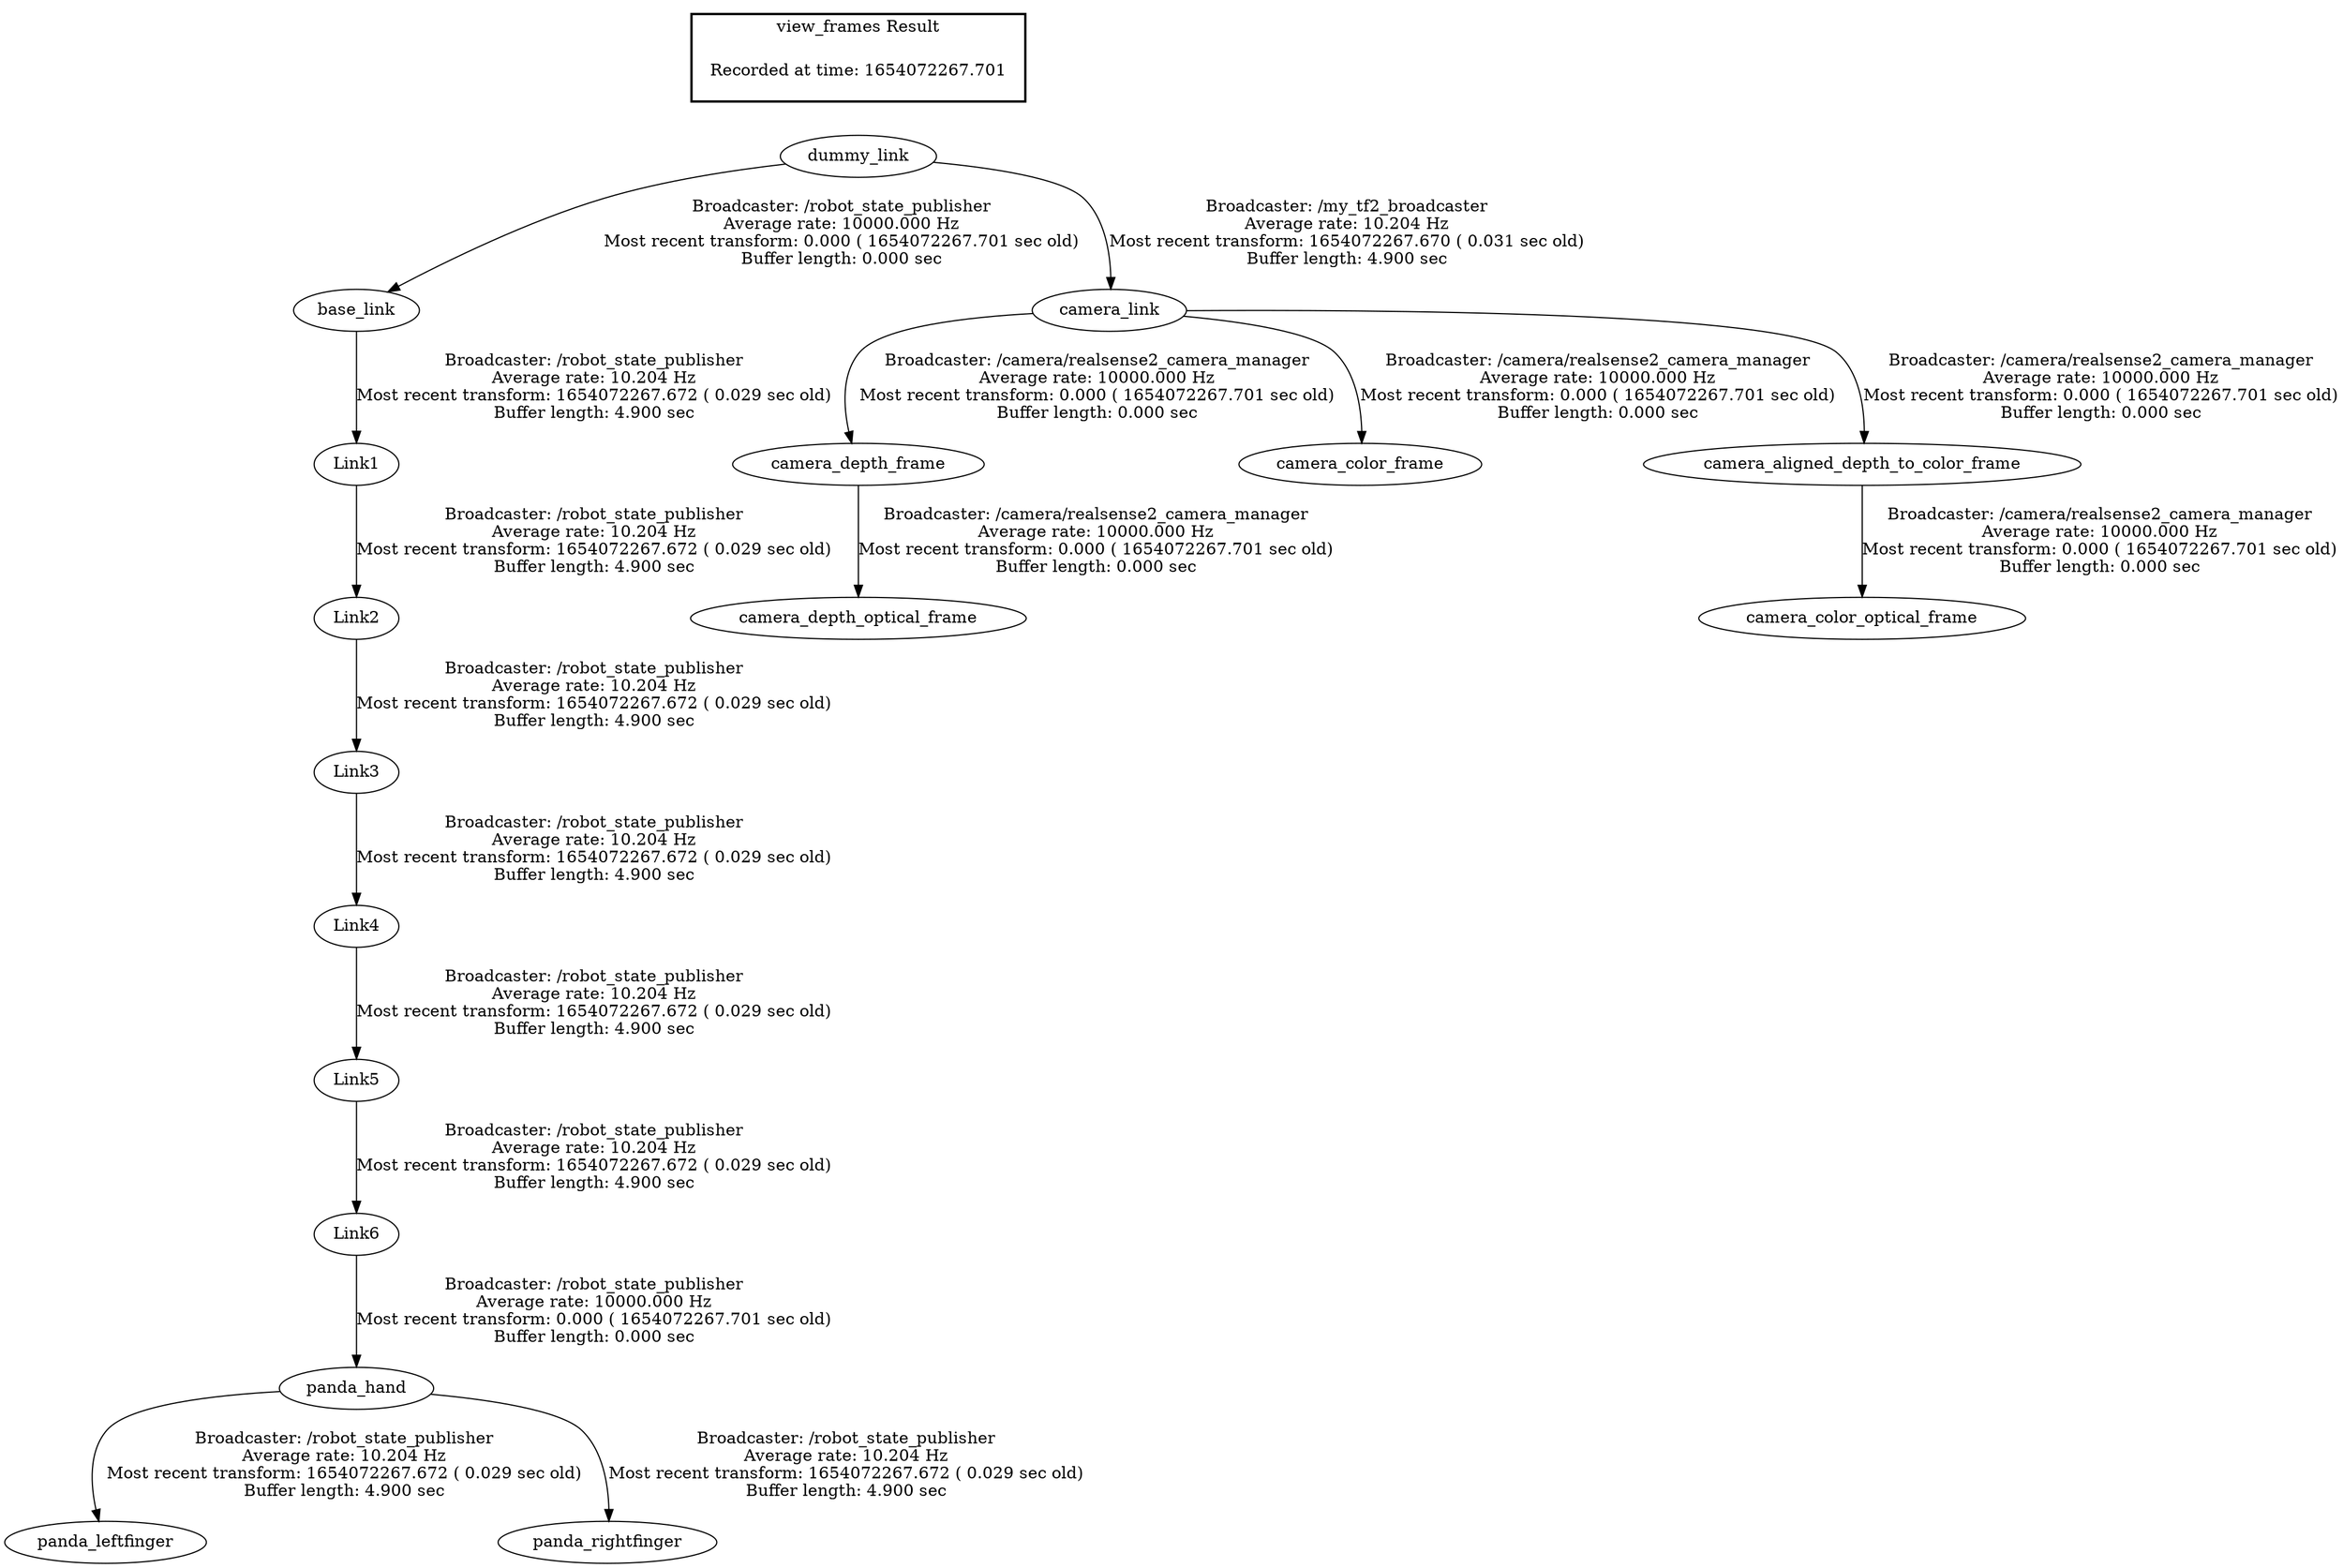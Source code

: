 digraph G {
"dummy_link" -> "base_link"[label="Broadcaster: /robot_state_publisher\nAverage rate: 10000.000 Hz\nMost recent transform: 0.000 ( 1654072267.701 sec old)\nBuffer length: 0.000 sec\n"];
"Link6" -> "panda_hand"[label="Broadcaster: /robot_state_publisher\nAverage rate: 10000.000 Hz\nMost recent transform: 0.000 ( 1654072267.701 sec old)\nBuffer length: 0.000 sec\n"];
"Link5" -> "Link6"[label="Broadcaster: /robot_state_publisher\nAverage rate: 10.204 Hz\nMost recent transform: 1654072267.672 ( 0.029 sec old)\nBuffer length: 4.900 sec\n"];
"camera_link" -> "camera_depth_frame"[label="Broadcaster: /camera/realsense2_camera_manager\nAverage rate: 10000.000 Hz\nMost recent transform: 0.000 ( 1654072267.701 sec old)\nBuffer length: 0.000 sec\n"];
"dummy_link" -> "camera_link"[label="Broadcaster: /my_tf2_broadcaster\nAverage rate: 10.204 Hz\nMost recent transform: 1654072267.670 ( 0.031 sec old)\nBuffer length: 4.900 sec\n"];
"camera_depth_frame" -> "camera_depth_optical_frame"[label="Broadcaster: /camera/realsense2_camera_manager\nAverage rate: 10000.000 Hz\nMost recent transform: 0.000 ( 1654072267.701 sec old)\nBuffer length: 0.000 sec\n"];
"camera_link" -> "camera_color_frame"[label="Broadcaster: /camera/realsense2_camera_manager\nAverage rate: 10000.000 Hz\nMost recent transform: 0.000 ( 1654072267.701 sec old)\nBuffer length: 0.000 sec\n"];
"camera_aligned_depth_to_color_frame" -> "camera_color_optical_frame"[label="Broadcaster: /camera/realsense2_camera_manager\nAverage rate: 10000.000 Hz\nMost recent transform: 0.000 ( 1654072267.701 sec old)\nBuffer length: 0.000 sec\n"];
"camera_link" -> "camera_aligned_depth_to_color_frame"[label="Broadcaster: /camera/realsense2_camera_manager\nAverage rate: 10000.000 Hz\nMost recent transform: 0.000 ( 1654072267.701 sec old)\nBuffer length: 0.000 sec\n"];
"base_link" -> "Link1"[label="Broadcaster: /robot_state_publisher\nAverage rate: 10.204 Hz\nMost recent transform: 1654072267.672 ( 0.029 sec old)\nBuffer length: 4.900 sec\n"];
"Link1" -> "Link2"[label="Broadcaster: /robot_state_publisher\nAverage rate: 10.204 Hz\nMost recent transform: 1654072267.672 ( 0.029 sec old)\nBuffer length: 4.900 sec\n"];
"Link2" -> "Link3"[label="Broadcaster: /robot_state_publisher\nAverage rate: 10.204 Hz\nMost recent transform: 1654072267.672 ( 0.029 sec old)\nBuffer length: 4.900 sec\n"];
"Link3" -> "Link4"[label="Broadcaster: /robot_state_publisher\nAverage rate: 10.204 Hz\nMost recent transform: 1654072267.672 ( 0.029 sec old)\nBuffer length: 4.900 sec\n"];
"Link4" -> "Link5"[label="Broadcaster: /robot_state_publisher\nAverage rate: 10.204 Hz\nMost recent transform: 1654072267.672 ( 0.029 sec old)\nBuffer length: 4.900 sec\n"];
"panda_hand" -> "panda_leftfinger"[label="Broadcaster: /robot_state_publisher\nAverage rate: 10.204 Hz\nMost recent transform: 1654072267.672 ( 0.029 sec old)\nBuffer length: 4.900 sec\n"];
"panda_hand" -> "panda_rightfinger"[label="Broadcaster: /robot_state_publisher\nAverage rate: 10.204 Hz\nMost recent transform: 1654072267.672 ( 0.029 sec old)\nBuffer length: 4.900 sec\n"];
edge [style=invis];
 subgraph cluster_legend { style=bold; color=black; label ="view_frames Result";
"Recorded at time: 1654072267.701"[ shape=plaintext ] ;
 }->"dummy_link";
}